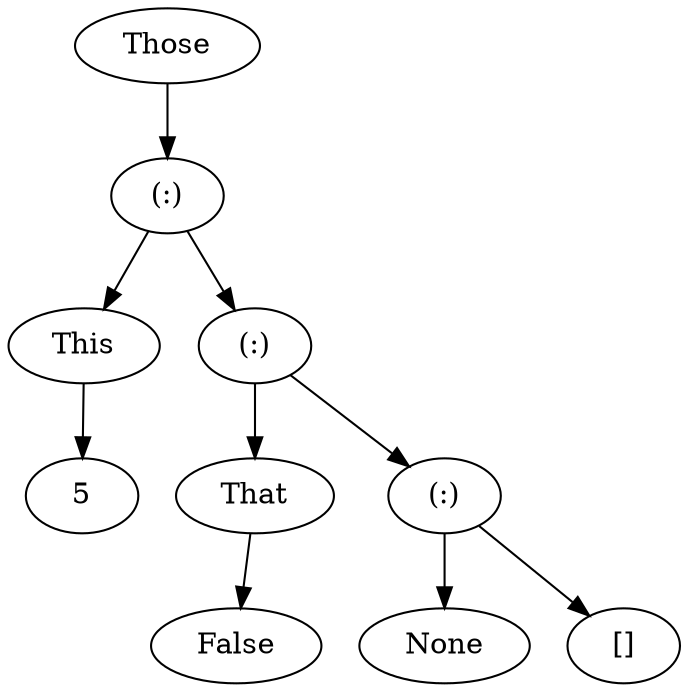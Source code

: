digraph "" {
  "1" [label=" Those "];
  "1" -> "1.1" [];
  "1.1" [label=" (:) "];
  "1.1" -> "1.1.1" [];
  "1.1" -> "1.1.2" [];
  "1.1.1" [label=" This "];
  "1.1.1" -> "1.1.1.1" [];
  "1.1.1.1" [label=" 5 "];
  "1.1.2" [label=" (:) "];
  "1.1.2" -> "1.1.2.1" [];
  "1.1.2" -> "1.1.2.2" [];
  "1.1.2.1" [label=" That "];
  "1.1.2.1" -> "1.1.2.1.1" [];
  "1.1.2.1.1" [label=" False "];
  "1.1.2.2" [label=" (:) "];
  "1.1.2.2" -> "1.1.2.2.1" [];
  "1.1.2.2" -> "1.1.2.2.2" [];
  "1.1.2.2.1" [label=" None "];
  "1.1.2.2.2" [label=" [] "];
}